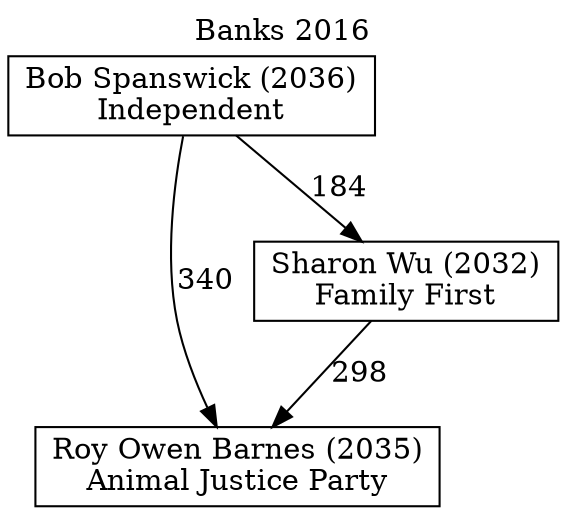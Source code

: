 // House preference flow
digraph "Roy Owen Barnes (2035)_Banks_2016" {
	graph [label="Banks 2016" labelloc=t mclimit=10]
	node [shape=box]
	"Roy Owen Barnes (2035)" [label="Roy Owen Barnes (2035)
Animal Justice Party"]
	"Sharon Wu (2032)" [label="Sharon Wu (2032)
Family First"]
	"Bob Spanswick (2036)" [label="Bob Spanswick (2036)
Independent"]
	"Sharon Wu (2032)" -> "Roy Owen Barnes (2035)" [label=298]
	"Bob Spanswick (2036)" -> "Sharon Wu (2032)" [label=184]
	"Bob Spanswick (2036)" -> "Roy Owen Barnes (2035)" [label=340]
}
